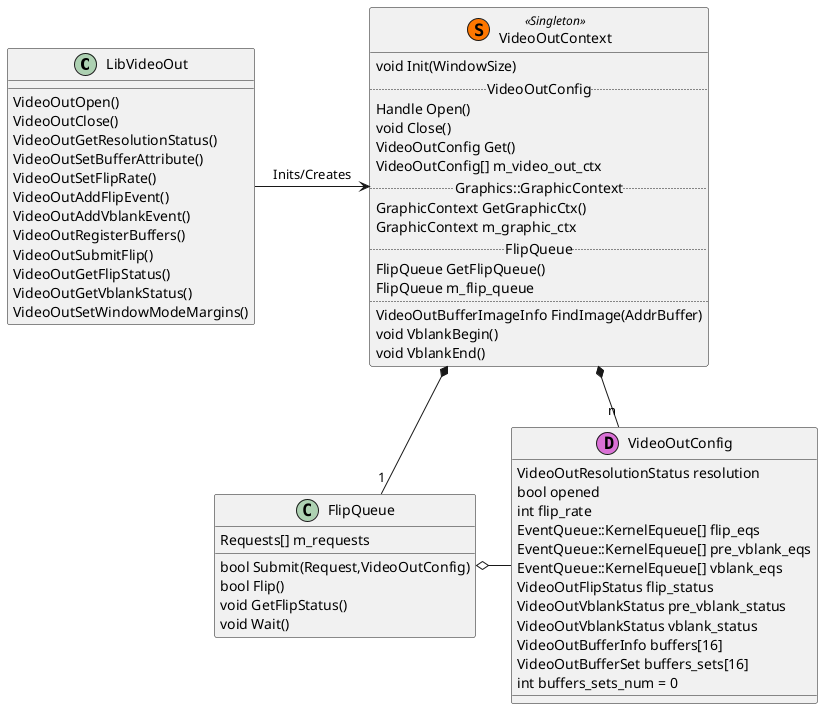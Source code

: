 @startuml
class LibVideoOut{
    VideoOutOpen()
    VideoOutClose()
    VideoOutGetResolutionStatus()
    VideoOutSetBufferAttribute()
    VideoOutSetFlipRate()
    VideoOutAddFlipEvent()
    VideoOutAddVblankEvent()
    VideoOutRegisterBuffers()
    VideoOutSubmitFlip()
    VideoOutGetFlipStatus()
    VideoOutGetVblankStatus()
    VideoOutSetWindowModeMargins()
}

class VideoOutConfig << (D,orchid) >>{
	VideoOutResolutionStatus resolution
	bool opened
	int flip_rate
	EventQueue::KernelEqueue[] flip_eqs
	EventQueue::KernelEqueue[] pre_vblank_eqs
	EventQueue::KernelEqueue[] vblank_eqs
	VideoOutFlipStatus flip_status
	VideoOutVblankStatus pre_vblank_status
	VideoOutVblankStatus vblank_status
	VideoOutBufferInfo buffers[16]
	VideoOutBufferSet buffers_sets[16]
	int buffers_sets_num = 0
}

class VideoOutContext << (S,#FF7700) Singleton >>{
    void Init(WindowSize)
..VideoOutConfig..
    Handle Open()
    void Close()
    VideoOutConfig Get()
    VideoOutConfig[] m_video_out_ctx
..Graphics::GraphicContext..
    GraphicContext GetGraphicCtx()
    GraphicContext m_graphic_ctx
..FlipQueue..
    FlipQueue GetFlipQueue()
    FlipQueue m_flip_queue
..
    VideoOutBufferImageInfo FindImage(AddrBuffer)
    void VblankBegin()
    void VblankEnd()
}

class FlipQueue{
    bool Submit(Request,VideoOutConfig)
    bool Flip()
    void GetFlipStatus()
    void Wait()
    Requests[] m_requests
}
VideoOutContext *-- "1" FlipQueue
VideoOutContext *- "n" VideoOutConfig

FlipQueue o- VideoOutConfig

LibVideoOut -> VideoOutContext: Inits/Creates

@enduml
